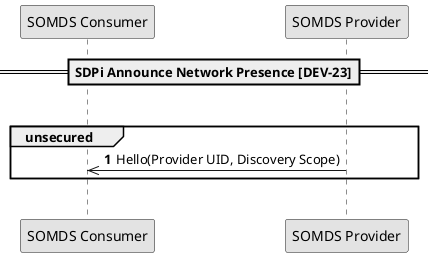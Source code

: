 @startuml

skinparam monochrome true
autonumber

!global $str_somds_consumer = "SOMDS Consumer"
!global $str_somds_provider = "SOMDS Provider"

participant "$str_somds_consumer" as consumer
participant "$str_somds_provider" as provider

==SDPi Announce Network Presence [DEV-23]==
|||
group unsecured
    provider ->> consumer: Hello(Provider UID, Discovery Scope)
end
|||

@enduml